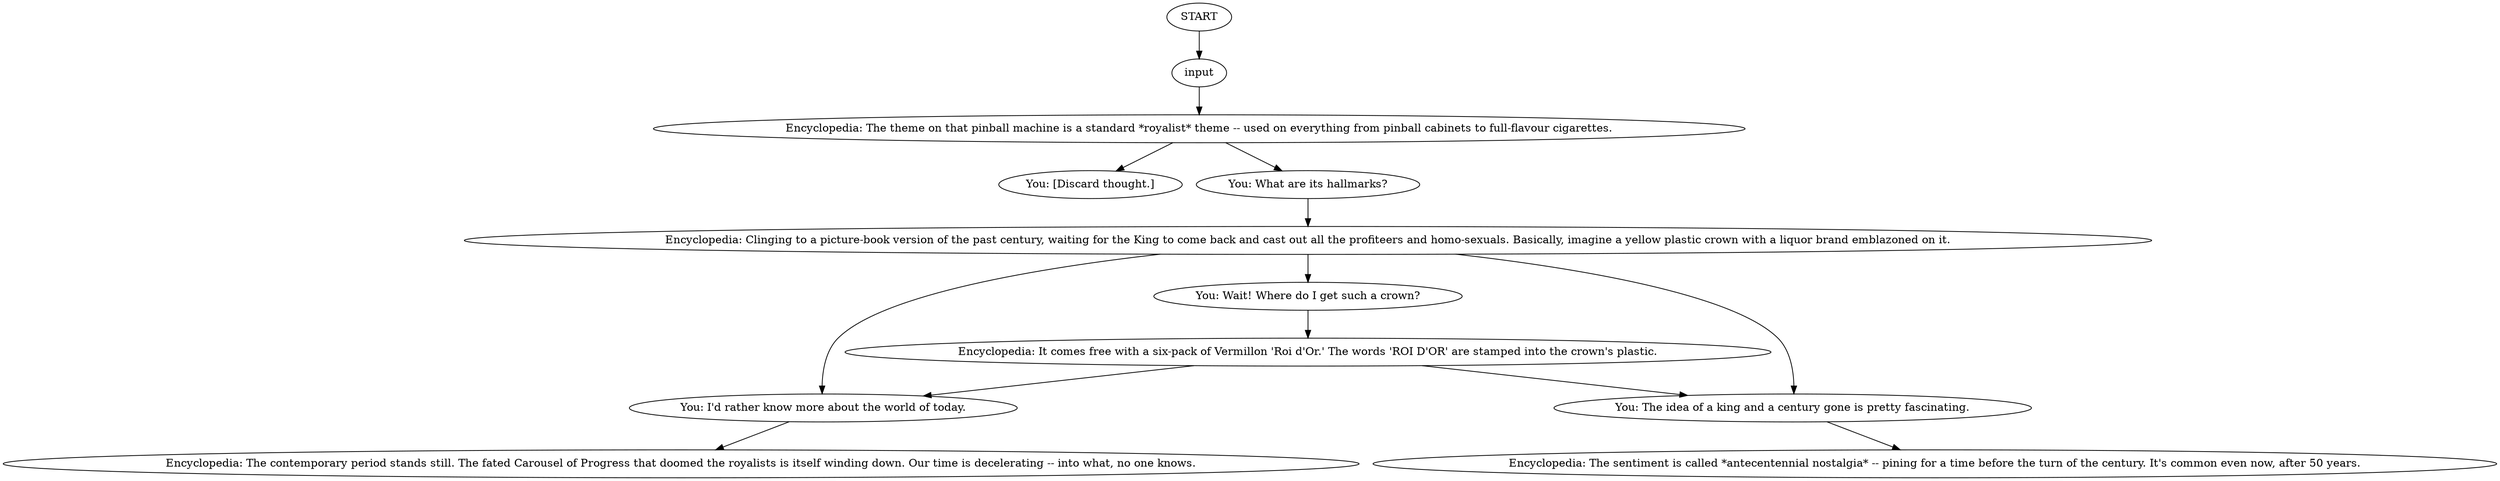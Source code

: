 # WHIRLING F1 ORB / royalism theme
# royalism themed afterthought
# ==================================================
digraph G {
	  0 [label="START"];
	  1 [label="input"];
	  2 [label="You: [Discard thought.]"];
	  3 [label="Encyclopedia: Clinging to a picture-book version of the past century, waiting for the King to come back and cast out all the profiteers and homo-sexuals. Basically, imagine a yellow plastic crown with a liquor brand emblazoned on it."];
	  4 [label="You: I'd rather know more about the world of today."];
	  6 [label="You: What are its hallmarks?"];
	  7 [label="Encyclopedia: The theme on that pinball machine is a standard *royalist* theme -- used on everything from pinball cabinets to full-flavour cigarettes."];
	  8 [label="You: The idea of a king and a century gone is pretty fascinating."];
	  9 [label="You: Wait! Where do I get such a crown?"];
	  10 [label="Encyclopedia: The sentiment is called *antecentennial nostalgia* -- pining for a time before the turn of the century. It's common even now, after 50 years."];
	  11 [label="Encyclopedia: It comes free with a six-pack of Vermillon 'Roi d'Or.' The words 'ROI D'OR' are stamped into the crown's plastic."];
	  12 [label="Encyclopedia: The contemporary period stands still. The fated Carousel of Progress that doomed the royalists is itself winding down. Our time is decelerating -- into what, no one knows."];
	  0 -> 1
	  1 -> 7
	  3 -> 8
	  3 -> 9
	  3 -> 4
	  4 -> 12
	  6 -> 3
	  7 -> 2
	  7 -> 6
	  8 -> 10
	  9 -> 11
	  11 -> 8
	  11 -> 4
}

